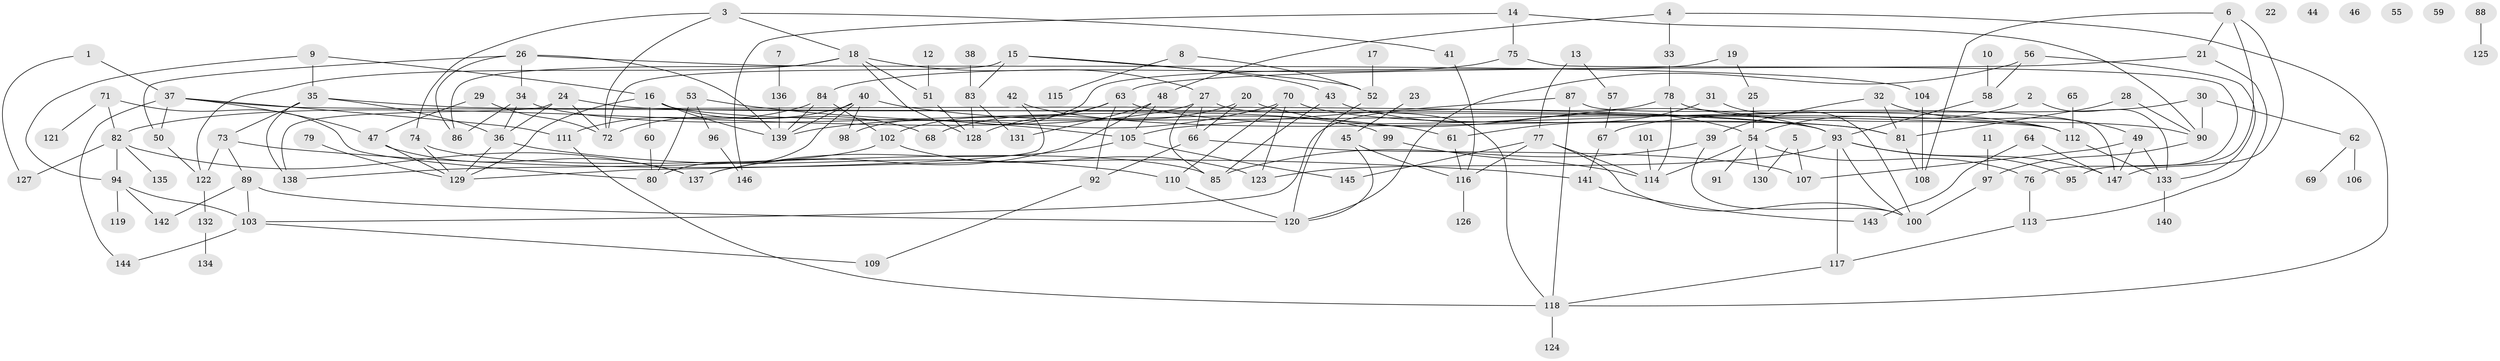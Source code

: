 // coarse degree distribution, {1: 0.25, 0: 0.13636363636363635, 6: 0.09090909090909091, 4: 0.13636363636363635, 2: 0.1590909090909091, 3: 0.06818181818181818, 10: 0.045454545454545456, 8: 0.022727272727272728, 5: 0.022727272727272728, 12: 0.022727272727272728, 7: 0.022727272727272728, 14: 0.022727272727272728}
// Generated by graph-tools (version 1.1) at 2025/42/03/04/25 21:42:49]
// undirected, 147 vertices, 220 edges
graph export_dot {
graph [start="1"]
  node [color=gray90,style=filled];
  1;
  2;
  3;
  4;
  5;
  6;
  7;
  8;
  9;
  10;
  11;
  12;
  13;
  14;
  15;
  16;
  17;
  18;
  19;
  20;
  21;
  22;
  23;
  24;
  25;
  26;
  27;
  28;
  29;
  30;
  31;
  32;
  33;
  34;
  35;
  36;
  37;
  38;
  39;
  40;
  41;
  42;
  43;
  44;
  45;
  46;
  47;
  48;
  49;
  50;
  51;
  52;
  53;
  54;
  55;
  56;
  57;
  58;
  59;
  60;
  61;
  62;
  63;
  64;
  65;
  66;
  67;
  68;
  69;
  70;
  71;
  72;
  73;
  74;
  75;
  76;
  77;
  78;
  79;
  80;
  81;
  82;
  83;
  84;
  85;
  86;
  87;
  88;
  89;
  90;
  91;
  92;
  93;
  94;
  95;
  96;
  97;
  98;
  99;
  100;
  101;
  102;
  103;
  104;
  105;
  106;
  107;
  108;
  109;
  110;
  111;
  112;
  113;
  114;
  115;
  116;
  117;
  118;
  119;
  120;
  121;
  122;
  123;
  124;
  125;
  126;
  127;
  128;
  129;
  130;
  131;
  132;
  133;
  134;
  135;
  136;
  137;
  138;
  139;
  140;
  141;
  142;
  143;
  144;
  145;
  146;
  147;
  1 -- 37;
  1 -- 127;
  2 -- 54;
  2 -- 133;
  3 -- 18;
  3 -- 41;
  3 -- 72;
  3 -- 74;
  4 -- 33;
  4 -- 48;
  4 -- 118;
  5 -- 107;
  5 -- 130;
  6 -- 21;
  6 -- 95;
  6 -- 108;
  6 -- 147;
  7 -- 136;
  8 -- 52;
  8 -- 115;
  9 -- 16;
  9 -- 35;
  9 -- 94;
  10 -- 58;
  11 -- 97;
  12 -- 51;
  13 -- 57;
  13 -- 77;
  14 -- 75;
  14 -- 90;
  14 -- 146;
  15 -- 43;
  15 -- 52;
  15 -- 72;
  15 -- 83;
  16 -- 60;
  16 -- 68;
  16 -- 112;
  16 -- 129;
  16 -- 139;
  17 -- 52;
  18 -- 27;
  18 -- 51;
  18 -- 86;
  18 -- 122;
  18 -- 128;
  19 -- 25;
  19 -- 98;
  20 -- 66;
  20 -- 68;
  20 -- 93;
  21 -- 63;
  21 -- 113;
  23 -- 45;
  24 -- 36;
  24 -- 72;
  24 -- 93;
  24 -- 138;
  25 -- 54;
  26 -- 34;
  26 -- 50;
  26 -- 86;
  26 -- 104;
  26 -- 139;
  27 -- 66;
  27 -- 82;
  27 -- 85;
  27 -- 118;
  28 -- 81;
  28 -- 90;
  29 -- 47;
  29 -- 72;
  30 -- 62;
  30 -- 67;
  30 -- 90;
  31 -- 61;
  31 -- 100;
  32 -- 39;
  32 -- 49;
  32 -- 81;
  33 -- 78;
  34 -- 36;
  34 -- 86;
  34 -- 99;
  35 -- 36;
  35 -- 73;
  35 -- 93;
  35 -- 138;
  36 -- 110;
  36 -- 129;
  37 -- 47;
  37 -- 50;
  37 -- 111;
  37 -- 112;
  37 -- 144;
  38 -- 83;
  39 -- 85;
  39 -- 100;
  40 -- 61;
  40 -- 72;
  40 -- 80;
  40 -- 98;
  40 -- 139;
  41 -- 116;
  42 -- 81;
  42 -- 129;
  43 -- 54;
  43 -- 85;
  45 -- 116;
  45 -- 120;
  47 -- 129;
  47 -- 137;
  48 -- 105;
  48 -- 131;
  48 -- 137;
  49 -- 107;
  49 -- 133;
  49 -- 147;
  50 -- 122;
  51 -- 128;
  52 -- 120;
  53 -- 80;
  53 -- 96;
  53 -- 105;
  54 -- 76;
  54 -- 91;
  54 -- 114;
  54 -- 130;
  56 -- 58;
  56 -- 120;
  56 -- 133;
  57 -- 67;
  58 -- 93;
  60 -- 80;
  61 -- 116;
  62 -- 69;
  62 -- 106;
  63 -- 92;
  63 -- 102;
  63 -- 112;
  63 -- 128;
  64 -- 143;
  64 -- 147;
  65 -- 112;
  66 -- 92;
  66 -- 107;
  67 -- 141;
  70 -- 81;
  70 -- 110;
  70 -- 123;
  70 -- 139;
  71 -- 80;
  71 -- 82;
  71 -- 121;
  73 -- 89;
  73 -- 122;
  73 -- 141;
  74 -- 85;
  74 -- 129;
  75 -- 76;
  75 -- 84;
  76 -- 113;
  77 -- 100;
  77 -- 114;
  77 -- 116;
  77 -- 145;
  78 -- 90;
  78 -- 103;
  78 -- 114;
  79 -- 129;
  81 -- 108;
  82 -- 94;
  82 -- 127;
  82 -- 135;
  82 -- 137;
  83 -- 128;
  83 -- 131;
  84 -- 102;
  84 -- 111;
  84 -- 139;
  87 -- 105;
  87 -- 118;
  87 -- 147;
  88 -- 125;
  89 -- 103;
  89 -- 120;
  89 -- 142;
  90 -- 97;
  92 -- 109;
  93 -- 95;
  93 -- 100;
  93 -- 117;
  93 -- 123;
  93 -- 147;
  94 -- 103;
  94 -- 119;
  94 -- 142;
  96 -- 146;
  97 -- 100;
  99 -- 114;
  101 -- 114;
  102 -- 123;
  102 -- 138;
  103 -- 109;
  103 -- 144;
  104 -- 108;
  105 -- 137;
  105 -- 145;
  110 -- 120;
  111 -- 118;
  112 -- 133;
  113 -- 117;
  116 -- 126;
  117 -- 118;
  118 -- 124;
  122 -- 132;
  132 -- 134;
  133 -- 140;
  136 -- 139;
  141 -- 143;
}
